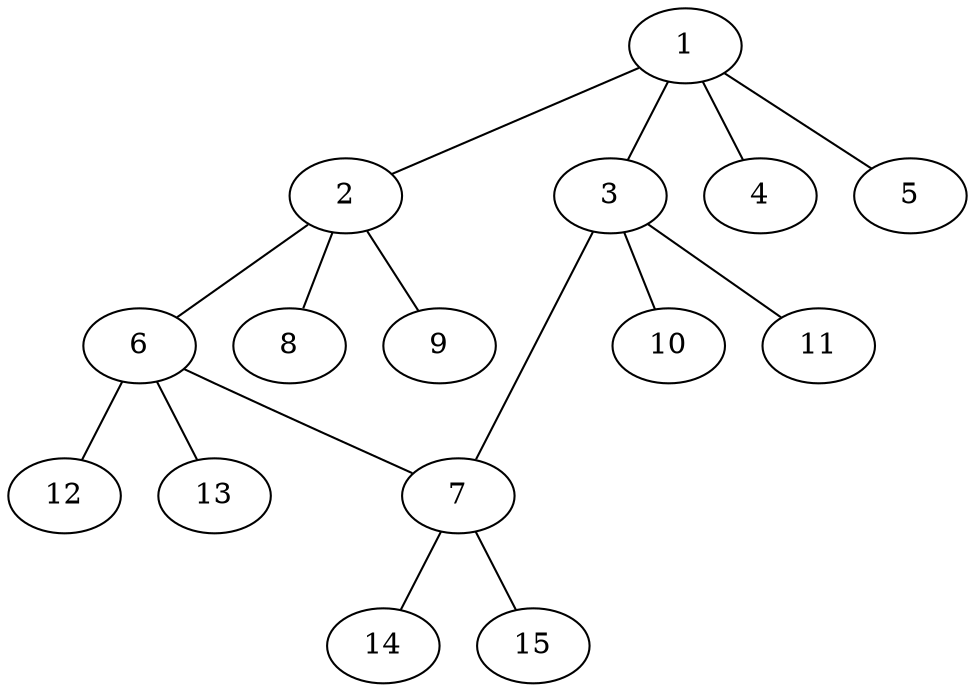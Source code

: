 graph molecule_365 {
	1	 [chem=S];
	2	 [chem=C];
	1 -- 2	 [valence=1];
	3	 [chem=C];
	1 -- 3	 [valence=1];
	4	 [chem=O];
	1 -- 4	 [valence=2];
	5	 [chem=O];
	1 -- 5	 [valence=2];
	6	 [chem=C];
	2 -- 6	 [valence=1];
	8	 [chem=H];
	2 -- 8	 [valence=1];
	9	 [chem=H];
	2 -- 9	 [valence=1];
	7	 [chem=C];
	3 -- 7	 [valence=1];
	10	 [chem=H];
	3 -- 10	 [valence=1];
	11	 [chem=H];
	3 -- 11	 [valence=1];
	6 -- 7	 [valence=1];
	12	 [chem=H];
	6 -- 12	 [valence=1];
	13	 [chem=H];
	6 -- 13	 [valence=1];
	14	 [chem=H];
	7 -- 14	 [valence=1];
	15	 [chem=H];
	7 -- 15	 [valence=1];
}
